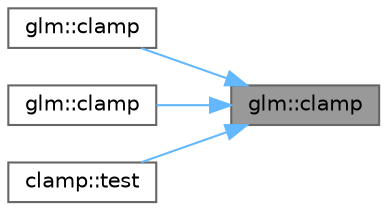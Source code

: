digraph "glm::clamp"
{
 // LATEX_PDF_SIZE
  bgcolor="transparent";
  edge [fontname=Helvetica,fontsize=10,labelfontname=Helvetica,labelfontsize=10];
  node [fontname=Helvetica,fontsize=10,shape=box,height=0.2,width=0.4];
  rankdir="RL";
  Node1 [id="Node000001",label="glm::clamp",height=0.2,width=0.4,color="gray40", fillcolor="grey60", style="filled", fontcolor="black",tooltip=" "];
  Node1 -> Node2 [id="edge4_Node000001_Node000002",dir="back",color="steelblue1",style="solid",tooltip=" "];
  Node2 [id="Node000002",label="glm::clamp",height=0.2,width=0.4,color="grey40", fillcolor="white", style="filled",URL="$group__ext__scalar__common.html#ga6c0cc6bd1d67ea1008d2592e998bad33",tooltip=" "];
  Node1 -> Node3 [id="edge5_Node000001_Node000003",dir="back",color="steelblue1",style="solid",tooltip=" "];
  Node3 [id="Node000003",label="glm::clamp",height=0.2,width=0.4,color="grey40", fillcolor="white", style="filled",URL="$group__ext__vector__common.html#ga60d174d64bd57b635000f18a0ef9a644",tooltip=" "];
  Node1 -> Node4 [id="edge6_Node000001_Node000004",dir="back",color="steelblue1",style="solid",tooltip=" "];
  Node4 [id="Node000004",label="clamp::test",height=0.2,width=0.4,color="grey40", fillcolor="white", style="filled",URL="$namespaceclamp.html#a1210e110fb889ee40c819ce5f9f945d4",tooltip=" "];
}
